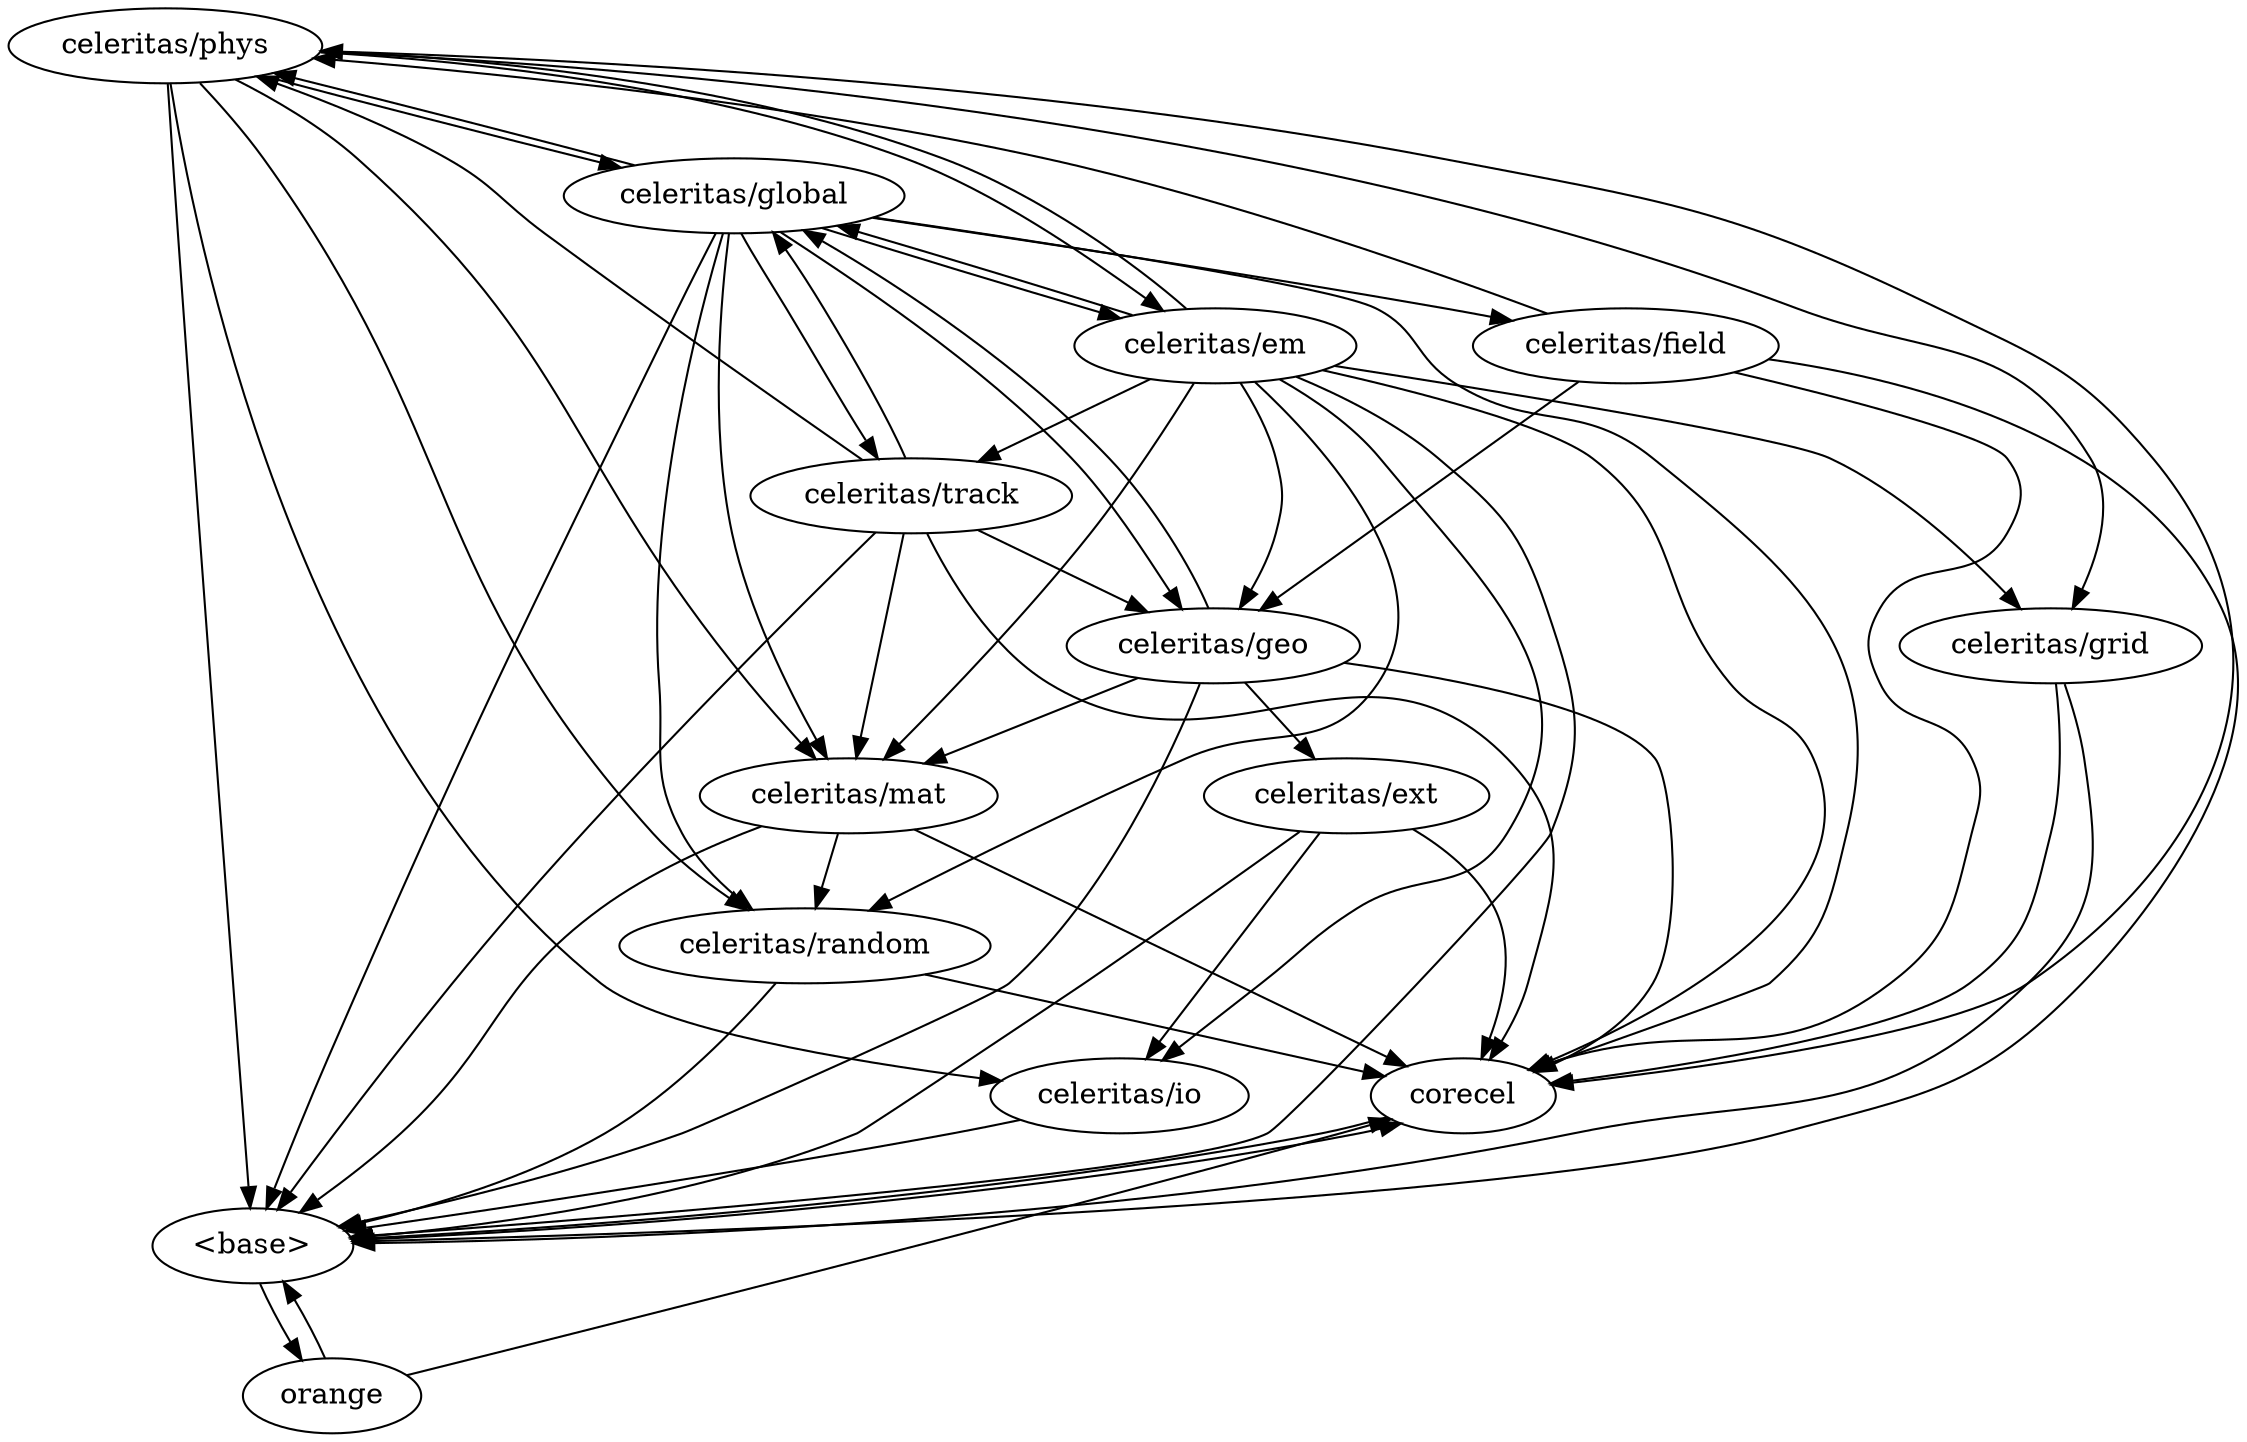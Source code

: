digraph packages {
"corecel" -> "<base>" [weight=0.246] // [0.3333333333333333, 0.16666666666666666, 0.25, 1.0, 0.3333333333333333, 0.25, 1.0, 0.5, 0.5, 0.3333333333333333, 0.5, 0.2, 0.3333333333333333, 0.3333333333333333, 0.3333333333333333, 0.3333333333333333, 0.3333333333333333, 0.2, 0.14285714285714285, 1.0, 1.0, 0.5, 0.5, 0.25, 0.3333333333333333, 1.0, 1.0, 1.0, 0.2, 0.25, 0.3333333333333333, 0.5, 1.0]
"celeritas/ext" -> "<base>" [weight=0.214] // [0.2, 1.0, 0.5, 0.3333333333333333, 0.1111111111111111, 0.3333333333333333, 0.1111111111111111, 1.0, 1.0, 0.3333333333333333, 0.25, 1.0, 0.1111111111111111, 0.3333333333333333, 0.1111111111111111, 0.1111111111111111]
"celeritas/ext" -> "corecel" [weight=0.148] // [0.2, 0.1111111111111111, 1.0, 0.1111111111111111, 0.1111111111111111, 0.3333333333333333, 0.25, 0.25]
"celeritas/field" -> "<base>" [weight=0.140] // [0.5, 0.125, 0.3333333333333333, 0.125, 0.25, 0.3333333333333333, 0.3333333333333333, 0.3333333333333333, 0.25, 0.3333333333333333, 0.25, 0.25, 0.3333333333333333, 0.3333333333333333, 0.125, 0.5, 0.16666666666666666, 0.16666666666666666]
"celeritas/field" -> "corecel" [weight=0.111] // [0.125, 0.125, 0.25, 0.25, 0.3333333333333333, 0.3333333333333333, 0.25, 0.16666666666666666, 0.16666666666666666]
"celeritas/field" -> "celeritas/geo" [weight=0.312] // [0.125, 0.5]
"celeritas/field" -> "celeritas/phys" [weight=0.125] // [0.125]
"<base>" -> "corecel" [weight=0.112] // [0.2, 0.14285714285714285, 0.25, 0.2, 0.25, 0.16666666666666666, 0.16666666666666666, 0.25, 0.3333333333333333, 0.25, 0.25]
"celeritas/geo" -> "celeritas/ext" [weight=0.500] // [0.5, 0.5, 0.5]
"celeritas/geo" -> "<base>" [weight=0.172] // [0.5, 0.3333333333333333, 0.5, 0.5, 0.3333333333333333, 0.16666666666666666, 0.16666666666666666, 0.25]
"celeritas/geo" -> "corecel" [weight=0.125] // [0.3333333333333333, 0.16666666666666666]
"celeritas/geo" -> "celeritas/mat" [weight=0.167] // [0.16666666666666666]
"celeritas/geo" -> "celeritas/global" [weight=0.625] // [1.0, 0.25]
"celeritas/ext" -> "celeritas/io" [weight=0.389] // [0.5, 0.3333333333333333, 0.3333333333333333]
"celeritas/io" -> "<base>" [weight=0.400] // [1.0, 0.5, 1.0, 1.0, 0.5]
"<base>" -> "orange" [weight=0.071] // [0.14285714285714285, 0.14285714285714285]
"orange" -> "<base>" [weight=0.148] // [1.0, 0.2, 0.3333333333333333, 0.25, 0.2, 0.25, 0.16666666666666666, 0.16666666666666666, 0.25, 0.16666666666666666, 0.16666666666666666, 0.3333333333333333, 0.16666666666666666, 0.16666666666666666, 0.25, 0.5, 1.0, 1.0, 0.25, 0.1, 0.25, 0.1, 0.1111111111111111, 0.1111111111111111, 0.2, 0.25, 0.5, 0.14285714285714285, 0.2, 0.2, 0.25, 0.3333333333333333, 0.2]
"orange" -> "corecel" [weight=0.104] // [0.2, 0.3333333333333333, 0.16666666666666666, 0.16666666666666666, 0.25, 0.16666666666666666, 0.16666666666666666, 0.16666666666666666, 0.16666666666666666, 0.16666666666666666, 0.16666666666666666, 0.3333333333333333, 0.25, 0.1, 0.25, 0.1111111111111111, 0.2, 0.2, 0.2, 0.25, 0.14285714285714285, 0.2, 0.3333333333333333, 0.2, 0.2, 0.3333333333333333]
"celeritas/phys" -> "<base>" [weight=0.107] // [0.2, 0.1111111111111111, 0.1111111111111111, 0.25, 1.0, 0.2, 0.125, 0.1111111111111111, 0.05263157894736842, 0.06666666666666667, 0.3333333333333333, 0.5, 0.2, 0.3333333333333333, 0.16666666666666666, 0.1111111111111111, 0.1111111111111111, 0.25, 0.2, 0.125, 0.07692307692307693, 0.1111111111111111, 0.05263157894736842, 0.06666666666666667, 0.3333333333333333, 0.2, 0.3333333333333333, 0.2, 0.2, 0.25, 0.25]
"celeritas/phys" -> "corecel" [weight=0.095] // [0.2, 0.3333333333333333, 0.16666666666666666, 0.1111111111111111, 0.2, 0.25, 0.07692307692307693, 0.1111111111111111, 0.1111111111111111, 0.1111111111111111, 0.07692307692307693, 0.1111111111111111, 0.05263157894736842, 0.2, 0.1111111111111111, 0.3333333333333333, 0.125, 0.05263157894736842, 0.06666666666666667, 1.0]
"celeritas/phys" -> "celeritas/mat" [weight=0.095] // [0.16666666666666666, 0.05263157894736842, 0.06666666666666667]
"celeritas/phys" -> "celeritas/io" [weight=0.111] // [0.1111111111111111]
"celeritas/phys" -> "celeritas/global" [weight=0.278] // [0.3333333333333333, 0.25, 0.1111111111111111, 0.5, 0.3333333333333333, 0.2, 0.25, 0.25]
"celeritas/phys" -> "celeritas/em" [weight=0.066] // [0.07692307692307693, 0.06666666666666667, 0.05263157894736842, 0.06666666666666667]
"celeritas/phys" -> "celeritas/grid" [weight=0.099] // [0.07692307692307693, 0.05263157894736842, 0.06666666666666667, 0.2]
"celeritas/phys" -> "celeritas/random" [weight=0.102] // [0.05263157894736842, 0.05263157894736842, 0.2]
"celeritas/global" -> "<base>" [weight=0.184] // [0.09090909090909091, 0.25, 1.0, 0.25, 0.25]
"celeritas/global" -> "celeritas/field" [weight=0.091] // [0.09090909090909091]
"celeritas/global" -> "celeritas/phys" [weight=0.091] // [0.09090909090909091, 0.09090909090909091, 0.09090909090909091]
"celeritas/global" -> "celeritas/em" [weight=0.091] // [0.09090909090909091, 0.09090909090909091, 0.09090909090909091, 0.09090909090909091]
"celeritas/em" -> "<base>" [weight=0.088] // [0.14285714285714285, 0.14285714285714285, 0.058823529411764705, 0.05263157894736842, 0.08333333333333333, 0.07692307692307693, 0.0625, 0.058823529411764705, 0.0625, 0.07692307692307693, 0.05555555555555555, 0.0625, 0.14285714285714285, 0.14285714285714285, 0.058823529411764705, 0.05263157894736842, 0.08333333333333333, 0.07692307692307693, 0.0625, 0.058823529411764705, 0.0625, 0.07692307692307693, 0.05555555555555555, 0.0625, 0.16666666666666666, 0.2, 0.3333333333333333, 0.2, 0.25, 0.5, 0.25, 0.16666666666666666, 0.3333333333333333, 0.25, 0.2, 0.14285714285714285, 0.14285714285714285, 0.2, 0.16666666666666666, 0.2, 0.3333333333333333, 0.25, 0.5, 0.25, 0.16666666666666666, 0.3333333333333333, 0.25, 0.2, 0.14285714285714285, 0.14285714285714285, 0.2, 0.2, 0.2, 0.125, 0.16666666666666666, 0.1, 0.1111111111111111, 0.1, 0.125, 0.1, 0.1111111111111111, 0.1, 0.3333333333333333, 0.125, 0.16666666666666666, 0.16666666666666666, 0.125, 0.2, 0.2, 0.08333333333333333, 0.07692307692307693, 0.06666666666666667, 0.125, 0.5, 0.16666666666666666, 0.16666666666666666, 0.2, 0.08333333333333333, 0.07692307692307693, 0.06666666666666667, 0.16666666666666666, 0.2, 0.25, 0.25, 0.14285714285714285, 0.2, 0.2, 0.2, 0.2, 0.2, 0.2, 0.3333333333333333, 0.2, 0.25, 0.3333333333333333, 0.08333333333333333, 0.07692307692307693, 0.2, 0.3333333333333333, 0.25, 0.25, 0.25, 0.25, 0.25, 0.25, 0.25, 0.25, 0.25, 0.25]
"celeritas/em" -> "corecel" [weight=0.064] // [0.14285714285714285, 0.14285714285714285, 0.058823529411764705, 0.0625, 0.16666666666666666, 0.2, 0.2, 0.2, 0.14285714285714285, 0.14285714285714285, 0.2, 0.2, 0.2, 0.16666666666666666, 0.25, 0.25, 0.16666666666666666, 0.3333333333333333, 0.125, 0.1, 0.1111111111111111, 0.1, 0.125, 0.16666666666666666, 0.2, 0.2, 0.14285714285714285, 0.2, 0.058823529411764705, 0.05263157894736842, 0.08333333333333333, 0.07692307692307693, 0.0625, 0.058823529411764705, 0.0625, 0.07692307692307693, 0.05555555555555555, 0.0625, 0.058823529411764705, 0.05263157894736842, 0.08333333333333333, 0.07692307692307693, 0.0625, 0.058823529411764705, 0.0625, 0.07692307692307693, 0.05555555555555555, 0.0625, 0.2, 0.08333333333333333, 0.07692307692307693, 0.16666666666666666, 0.16666666666666666, 0.125, 0.2, 0.16666666666666666, 0.16666666666666666, 0.2, 0.08333333333333333, 0.07692307692307693, 0.06666666666666667, 0.16666666666666666, 0.14285714285714285]
"celeritas/em" -> "celeritas/phys" [weight=0.196] // [0.14285714285714285, 0.058823529411764705, 0.05263157894736842, 0.08333333333333333, 0.07692307692307693, 0.0625, 0.058823529411764705, 0.0625, 0.07692307692307693, 0.05555555555555555, 0.0625, 0.3333333333333333, 0.2, 0.3333333333333333, 0.3333333333333333, 0.16666666666666666, 0.5, 0.3333333333333333, 0.25, 0.25, 0.16666666666666666, 0.3333333333333333, 0.25, 0.3333333333333333, 0.3333333333333333, 0.5, 0.3333333333333333, 0.25, 0.25, 0.25, 0.125, 0.08333333333333333, 0.07692307692307693, 0.06666666666666667, 0.25, 0.08333333333333333, 0.07692307692307693]
"celeritas/em" -> "celeritas/random" [weight=0.121] // [0.14285714285714285, 0.14285714285714285, 0.058823529411764705, 0.08333333333333333, 0.07692307692307693, 0.0625, 0.058823529411764705, 0.0625, 0.07692307692307693, 0.2, 0.25, 0.08333333333333333, 0.07692307692307693, 0.16666666666666666, 0.16666666666666666, 0.125, 0.2, 0.16666666666666666, 0.16666666666666666, 0.2, 0.06666666666666667, 0.07692307692307693, 0.06666666666666667]
"celeritas/em" -> "celeritas/io" [weight=0.178] // [0.2, 0.16666666666666666, 0.16666666666666666]
"celeritas/em" -> "celeritas/mat" [weight=0.146] // [0.25, 0.25, 0.25, 0.25, 0.125, 0.16666666666666666, 0.1, 0.125, 0.07692307692307693, 0.16666666666666666, 0.25, 0.25, 0.16666666666666666, 0.058823529411764705, 0.05263157894736842, 0.0625, 0.05555555555555555, 0.0625, 0.14285714285714285, 0.08333333333333333, 0.07692307692307693, 0.2]
"celeritas/em" -> "celeritas/global" [weight=0.234] // [0.2, 0.25, 0.25, 0.3333333333333333, 0.14285714285714285, 0.2, 0.2, 0.2, 0.2, 0.2, 0.25, 0.25, 0.25, 0.25, 0.25, 0.25, 0.25, 0.25, 0.25, 0.25]
"celeritas/em" -> "celeritas/grid" [weight=0.114] // [0.1, 0.1111111111111111, 0.16666666666666666, 0.14285714285714285, 0.0625, 0.16666666666666666, 0.16666666666666666, 0.08333333333333333, 0.07692307692307693, 0.06666666666666667]
"celeritas/em" -> "celeritas/geo" [weight=0.072] // [0.07692307692307693, 0.06666666666666667]
"celeritas/em" -> "celeritas/track" [weight=0.067] // [0.06666666666666667]
"celeritas/grid" -> "corecel" [weight=0.112] // [0.16666666666666666, 0.125, 0.2, 0.2, 0.2, 0.3333333333333333, 0.25, 0.25, 0.2, 0.2, 0.25, 0.125, 0.2, 0.2, 0.25, 0.25, 0.16666666666666666, 0.2, 0.25, 0.5, 0.2]
"celeritas/grid" -> "<base>" [weight=0.155] // [0.16666666666666666, 0.25, 0.16666666666666666, 0.125, 0.2, 0.5, 0.3333333333333333, 0.25, 0.5, 0.25, 0.5, 0.2, 0.2, 0.16666666666666666, 0.25, 0.2, 0.3333333333333333, 1.0]
"celeritas/mat" -> "<base>" [weight=0.110] // [0.125, 0.25, 0.2, 0.125, 0.14285714285714285, 0.2, 0.125, 0.25, 0.2, 0.125, 0.14285714285714285, 0.2, 0.5, 0.5]
"celeritas/mat" -> "corecel" [weight=0.075] // [0.125, 0.2, 0.125]
"celeritas/mat" -> "celeritas/random" [weight=0.125] // [0.125]
"celeritas/random" -> "<base>" [weight=0.151] // [0.14285714285714285, 0.25, 0.25, 0.16666666666666666, 0.3333333333333333, 0.3333333333333333, 1.0, 1.0, 0.25, 0.25, 0.16666666666666666, 0.5, 0.25, 0.16666666666666666, 0.16666666666666666, 0.25, 0.25, 0.25, 0.25, 0.16666666666666666, 0.25, 0.16666666666666666, 0.16666666666666666, 0.25]
"celeritas/random" -> "corecel" [weight=0.118] // [0.14285714285714285, 0.25, 0.25, 0.16666666666666666, 0.3333333333333333, 0.14285714285714285, 0.3333333333333333, 0.25, 0.3333333333333333, 0.3333333333333333, 0.16666666666666666, 0.16666666666666666, 0.16666666666666666, 0.25, 0.25]
"celeritas/global" -> "corecel" [weight=0.177] // [0.25, 1.0, 0.09090909090909091, 0.09090909090909091, 0.3333333333333333]
"celeritas/global" -> "celeritas/geo" [weight=0.091] // [0.09090909090909091, 0.09090909090909091]
"celeritas/global" -> "celeritas/mat" [weight=0.091] // [0.09090909090909091, 0.09090909090909091]
"celeritas/global" -> "celeritas/random" [weight=0.091] // [0.09090909090909091, 0.09090909090909091]
"celeritas/global" -> "celeritas/track" [weight=0.172] // [0.09090909090909091, 0.09090909090909091, 0.3333333333333333]
"celeritas/track" -> "corecel" [weight=0.093] // [0.16666666666666666, 0.1111111111111111, 0.1, 0.2, 0.1111111111111111, 0.1, 0.1, 0.5, 0.25, 0.125, 0.16666666666666666, 0.25, 0.25, 0.16666666666666666]
"celeritas/track" -> "<base>" [weight=0.100] // [0.16666666666666666, 0.2, 0.1111111111111111, 0.3333333333333333, 0.16666666666666666, 0.1111111111111111, 0.1111111111111111, 0.25, 0.3333333333333333, 0.25, 0.2, 0.2, 0.16666666666666666, 0.2]
"celeritas/track" -> "celeritas/phys" [weight=0.171] // [0.16666666666666666, 0.2, 0.1111111111111111, 0.3333333333333333, 0.1, 0.125, 0.16666666666666666, 0.16666666666666666]
"celeritas/track" -> "celeritas/global" [weight=0.178] // [0.1, 0.1, 0.125, 0.16666666666666666, 0.3333333333333333, 0.2, 0.2, 0.2]
"celeritas/track" -> "celeritas/geo" [weight=0.131] // [0.1, 0.125, 0.16666666666666666]
"celeritas/track" -> "celeritas/mat" [weight=0.100] // [0.1]
}
